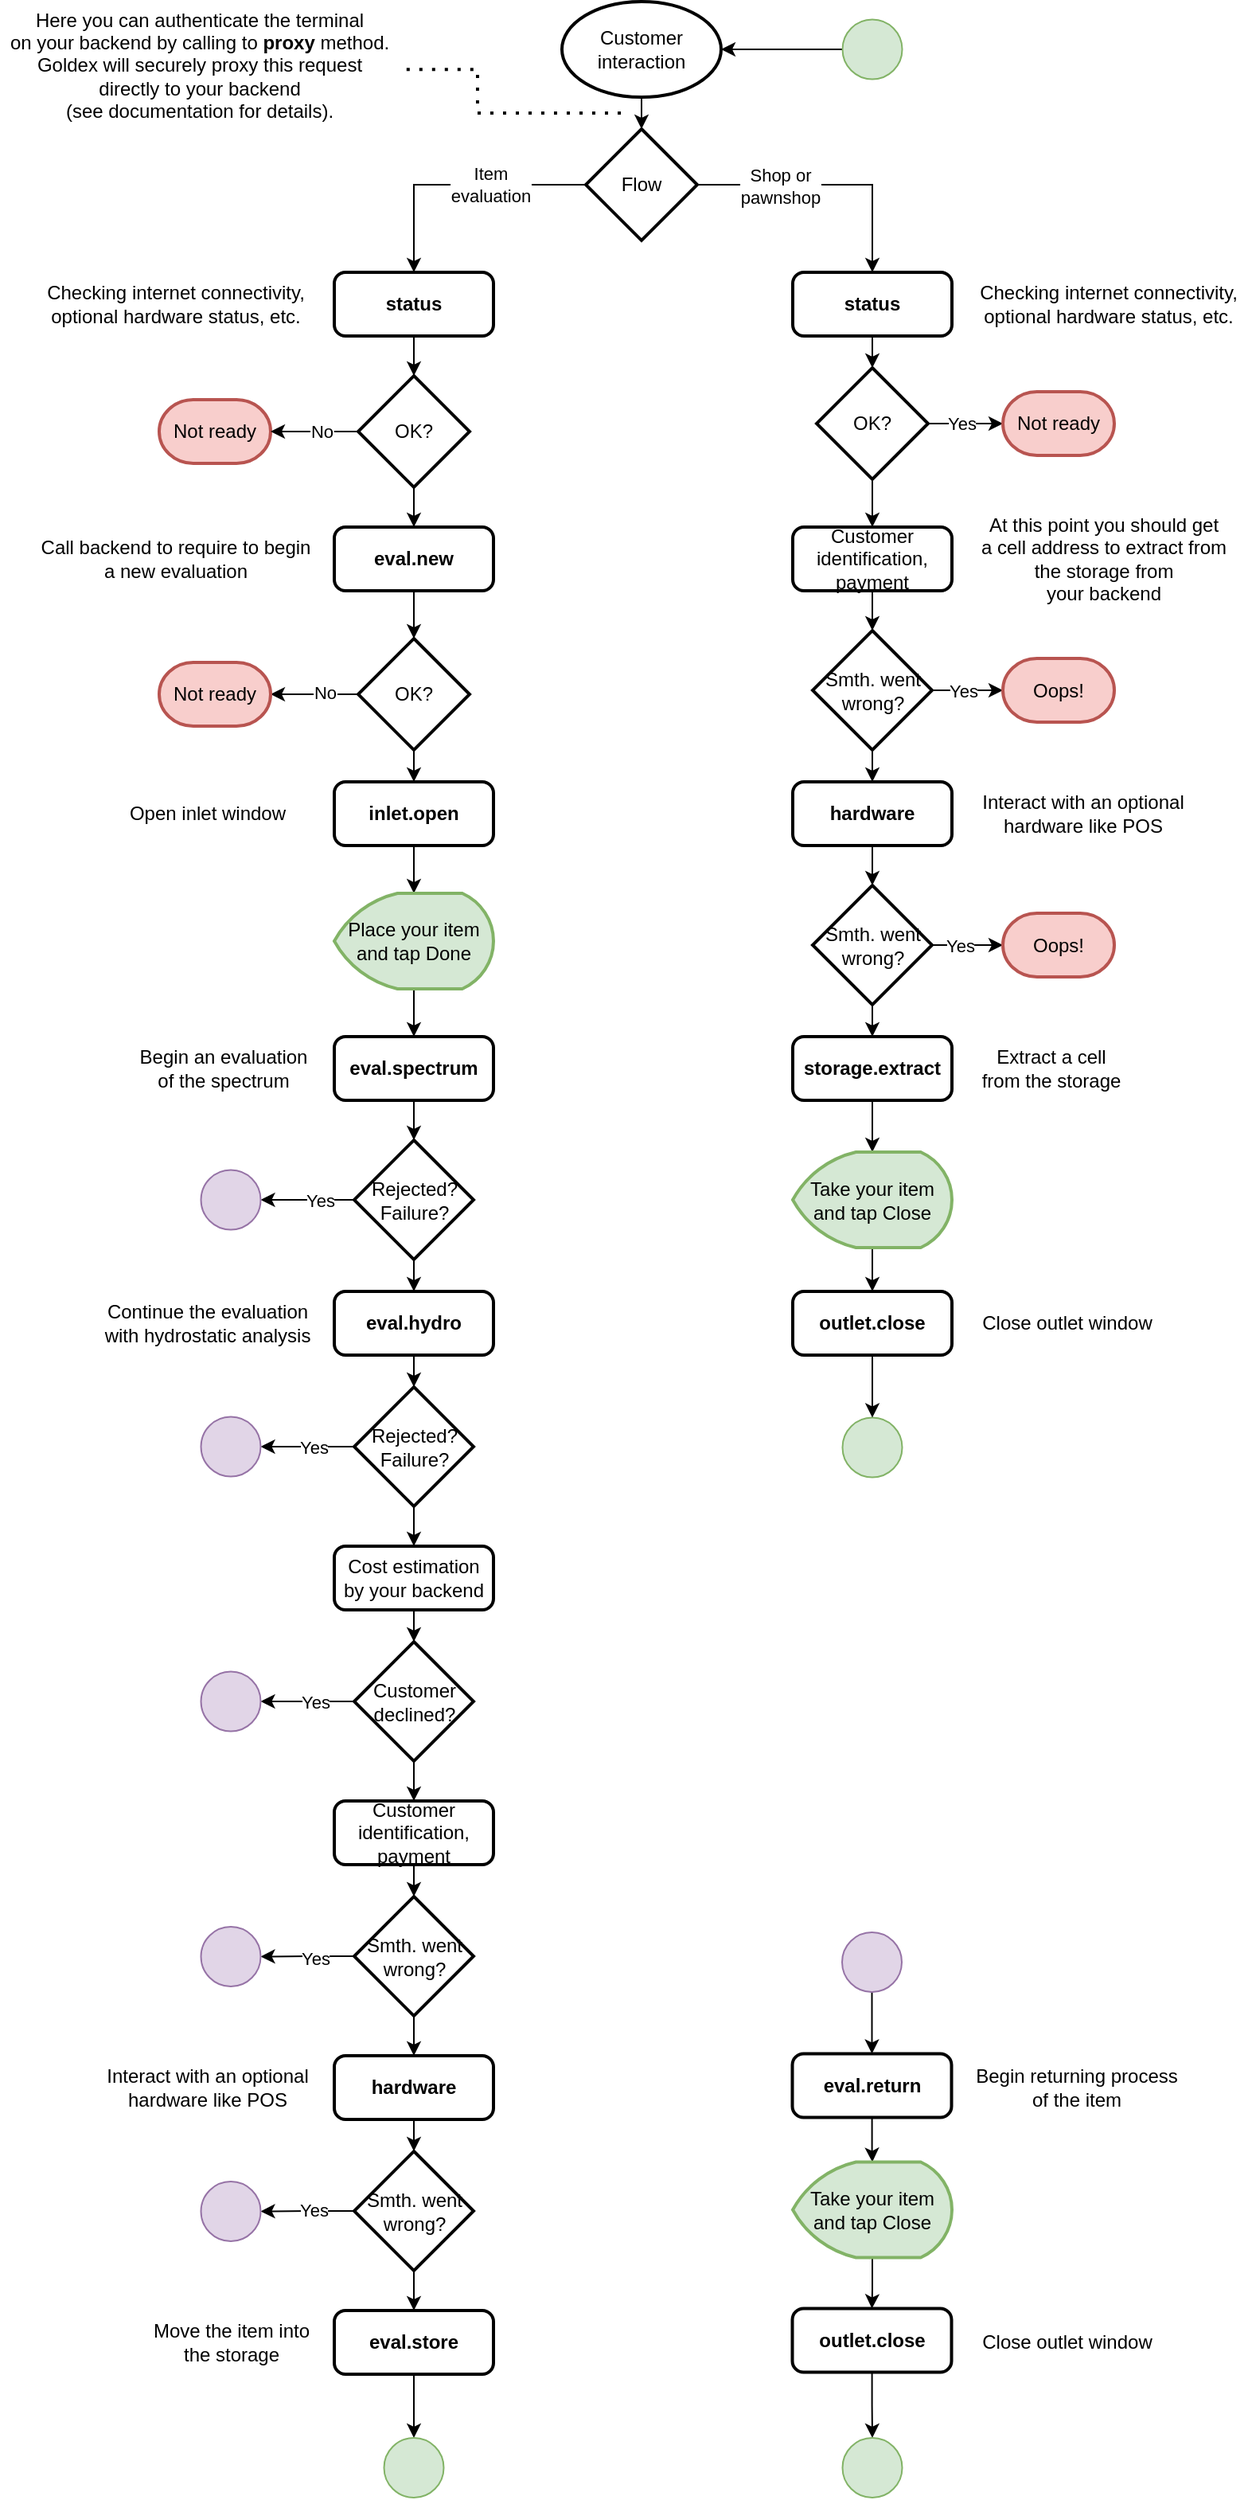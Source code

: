 <mxfile version="15.4.0" type="device"><diagram name="Page-1" id="c7558073-3199-34d8-9f00-42111426c3f3"><mxGraphModel dx="1086" dy="798" grid="1" gridSize="10" guides="1" tooltips="1" connect="1" arrows="1" fold="1" page="1" pageScale="1" pageWidth="826" pageHeight="1169" background="none" math="0" shadow="0"><root><mxCell id="0"/><mxCell id="1" parent="0"/><mxCell id="Kv47ocOxFA50pSJ0t36f-98" style="edgeStyle=orthogonalEdgeStyle;rounded=0;orthogonalLoop=1;jettySize=auto;html=1;exitX=0.5;exitY=1;exitDx=0;exitDy=0;exitPerimeter=0;entryX=0.5;entryY=0;entryDx=0;entryDy=0;entryPerimeter=0;" parent="1" source="Kv47ocOxFA50pSJ0t36f-96" target="Kv47ocOxFA50pSJ0t36f-97" edge="1"><mxGeometry relative="1" as="geometry"/></mxCell><mxCell id="Kv47ocOxFA50pSJ0t36f-96" value="Customer&lt;br&gt;interaction" style="strokeWidth=2;html=1;shape=mxgraph.flowchart.start_1;whiteSpace=wrap;" parent="1" vertex="1"><mxGeometry x="363" y="30" width="100" height="60" as="geometry"/></mxCell><mxCell id="Kv47ocOxFA50pSJ0t36f-103" style="edgeStyle=orthogonalEdgeStyle;rounded=0;orthogonalLoop=1;jettySize=auto;html=1;entryX=0.5;entryY=0;entryDx=0;entryDy=0;" parent="1" source="Kv47ocOxFA50pSJ0t36f-97" target="Kv47ocOxFA50pSJ0t36f-101" edge="1"><mxGeometry relative="1" as="geometry"/></mxCell><mxCell id="Kv47ocOxFA50pSJ0t36f-117" value="Item &lt;br&gt;evaluation" style="edgeLabel;html=1;align=center;verticalAlign=middle;resizable=0;points=[];" parent="Kv47ocOxFA50pSJ0t36f-103" vertex="1" connectable="0"><mxGeometry x="-0.26" relative="1" as="geometry"><mxPoint as="offset"/></mxGeometry></mxCell><mxCell id="Kv47ocOxFA50pSJ0t36f-213" style="edgeStyle=orthogonalEdgeStyle;rounded=0;orthogonalLoop=1;jettySize=auto;html=1;entryX=0.5;entryY=0;entryDx=0;entryDy=0;" parent="1" source="Kv47ocOxFA50pSJ0t36f-97" target="Kv47ocOxFA50pSJ0t36f-211" edge="1"><mxGeometry relative="1" as="geometry"/></mxCell><mxCell id="Kv47ocOxFA50pSJ0t36f-214" value="Shop or&lt;br&gt;pawnshop" style="edgeLabel;html=1;align=center;verticalAlign=middle;resizable=0;points=[];" parent="Kv47ocOxFA50pSJ0t36f-213" vertex="1" connectable="0"><mxGeometry x="-0.376" y="-1" relative="1" as="geometry"><mxPoint as="offset"/></mxGeometry></mxCell><mxCell id="Kv47ocOxFA50pSJ0t36f-97" value="Flow" style="strokeWidth=2;html=1;shape=mxgraph.flowchart.decision;whiteSpace=wrap;" parent="1" vertex="1"><mxGeometry x="378" y="110" width="70" height="70" as="geometry"/></mxCell><mxCell id="Kv47ocOxFA50pSJ0t36f-105" style="edgeStyle=orthogonalEdgeStyle;rounded=0;orthogonalLoop=1;jettySize=auto;html=1;entryX=0.5;entryY=0;entryDx=0;entryDy=0;entryPerimeter=0;" parent="1" source="Kv47ocOxFA50pSJ0t36f-101" target="Kv47ocOxFA50pSJ0t36f-104" edge="1"><mxGeometry relative="1" as="geometry"/></mxCell><mxCell id="Kv47ocOxFA50pSJ0t36f-101" value="&lt;b&gt;status&lt;/b&gt;" style="rounded=1;whiteSpace=wrap;html=1;absoluteArcSize=1;arcSize=14;strokeWidth=2;" parent="1" vertex="1"><mxGeometry x="220" y="200" width="100" height="40" as="geometry"/></mxCell><mxCell id="Kv47ocOxFA50pSJ0t36f-102" value="Not ready" style="strokeWidth=2;html=1;shape=mxgraph.flowchart.terminator;whiteSpace=wrap;fillColor=#f8cecc;strokeColor=#b85450;" parent="1" vertex="1"><mxGeometry x="110" y="280" width="70" height="40" as="geometry"/></mxCell><mxCell id="Kv47ocOxFA50pSJ0t36f-106" style="edgeStyle=orthogonalEdgeStyle;rounded=0;orthogonalLoop=1;jettySize=auto;html=1;exitX=0;exitY=0.5;exitDx=0;exitDy=0;exitPerimeter=0;entryX=1;entryY=0.5;entryDx=0;entryDy=0;entryPerimeter=0;" parent="1" source="Kv47ocOxFA50pSJ0t36f-104" target="Kv47ocOxFA50pSJ0t36f-102" edge="1"><mxGeometry relative="1" as="geometry"/></mxCell><mxCell id="Kv47ocOxFA50pSJ0t36f-107" value="No" style="edgeLabel;html=1;align=center;verticalAlign=middle;resizable=0;points=[];" parent="Kv47ocOxFA50pSJ0t36f-106" vertex="1" connectable="0"><mxGeometry x="-0.172" relative="1" as="geometry"><mxPoint as="offset"/></mxGeometry></mxCell><mxCell id="Kv47ocOxFA50pSJ0t36f-109" style="edgeStyle=orthogonalEdgeStyle;rounded=0;orthogonalLoop=1;jettySize=auto;html=1;entryX=0.5;entryY=0;entryDx=0;entryDy=0;" parent="1" source="Kv47ocOxFA50pSJ0t36f-104" target="Kv47ocOxFA50pSJ0t36f-108" edge="1"><mxGeometry relative="1" as="geometry"/></mxCell><mxCell id="Kv47ocOxFA50pSJ0t36f-104" value="OK?" style="strokeWidth=2;html=1;shape=mxgraph.flowchart.decision;whiteSpace=wrap;" parent="1" vertex="1"><mxGeometry x="235" y="265" width="70" height="70" as="geometry"/></mxCell><mxCell id="Kv47ocOxFA50pSJ0t36f-116" style="edgeStyle=orthogonalEdgeStyle;rounded=0;orthogonalLoop=1;jettySize=auto;html=1;entryX=0.5;entryY=0;entryDx=0;entryDy=0;entryPerimeter=0;" parent="1" source="Kv47ocOxFA50pSJ0t36f-108" target="Kv47ocOxFA50pSJ0t36f-112" edge="1"><mxGeometry relative="1" as="geometry"/></mxCell><mxCell id="Kv47ocOxFA50pSJ0t36f-108" value="&lt;b&gt;eval.new&lt;/b&gt;" style="rounded=1;whiteSpace=wrap;html=1;absoluteArcSize=1;arcSize=14;strokeWidth=2;" parent="1" vertex="1"><mxGeometry x="220" y="360" width="100" height="40" as="geometry"/></mxCell><mxCell id="Kv47ocOxFA50pSJ0t36f-111" value="Checking internet connectivity,&lt;br&gt;optional hardware status, etc." style="text;html=1;align=center;verticalAlign=middle;resizable=0;points=[];autosize=1;strokeColor=none;fillColor=none;" parent="1" vertex="1"><mxGeometry x="30" y="205" width="180" height="30" as="geometry"/></mxCell><mxCell id="Kv47ocOxFA50pSJ0t36f-114" style="edgeStyle=orthogonalEdgeStyle;rounded=0;orthogonalLoop=1;jettySize=auto;html=1;entryX=1;entryY=0.5;entryDx=0;entryDy=0;entryPerimeter=0;" parent="1" source="Kv47ocOxFA50pSJ0t36f-112" target="Kv47ocOxFA50pSJ0t36f-113" edge="1"><mxGeometry relative="1" as="geometry"/></mxCell><mxCell id="Kv47ocOxFA50pSJ0t36f-115" value="No" style="edgeLabel;html=1;align=center;verticalAlign=middle;resizable=0;points=[];" parent="Kv47ocOxFA50pSJ0t36f-114" vertex="1" connectable="0"><mxGeometry x="-0.231" y="-1" relative="1" as="geometry"><mxPoint as="offset"/></mxGeometry></mxCell><mxCell id="Kv47ocOxFA50pSJ0t36f-119" style="edgeStyle=orthogonalEdgeStyle;rounded=0;orthogonalLoop=1;jettySize=auto;html=1;entryX=0.5;entryY=0;entryDx=0;entryDy=0;" parent="1" source="Kv47ocOxFA50pSJ0t36f-112" target="Kv47ocOxFA50pSJ0t36f-118" edge="1"><mxGeometry relative="1" as="geometry"/></mxCell><mxCell id="Kv47ocOxFA50pSJ0t36f-112" value="OK?" style="strokeWidth=2;html=1;shape=mxgraph.flowchart.decision;whiteSpace=wrap;" parent="1" vertex="1"><mxGeometry x="235" y="430" width="70" height="70" as="geometry"/></mxCell><mxCell id="Kv47ocOxFA50pSJ0t36f-113" value="Not ready" style="strokeWidth=2;html=1;shape=mxgraph.flowchart.terminator;whiteSpace=wrap;fillColor=#f8cecc;strokeColor=#b85450;" parent="1" vertex="1"><mxGeometry x="110" y="445" width="70" height="40" as="geometry"/></mxCell><mxCell id="Kv47ocOxFA50pSJ0t36f-171" style="edgeStyle=orthogonalEdgeStyle;rounded=0;orthogonalLoop=1;jettySize=auto;html=1;entryX=0.5;entryY=0;entryDx=0;entryDy=0;entryPerimeter=0;" parent="1" source="Kv47ocOxFA50pSJ0t36f-118" target="Kv47ocOxFA50pSJ0t36f-170" edge="1"><mxGeometry relative="1" as="geometry"/></mxCell><mxCell id="Kv47ocOxFA50pSJ0t36f-118" value="&lt;b&gt;inlet.open&lt;/b&gt;" style="rounded=1;whiteSpace=wrap;html=1;absoluteArcSize=1;arcSize=14;strokeWidth=2;" parent="1" vertex="1"><mxGeometry x="220" y="520" width="100" height="40" as="geometry"/></mxCell><mxCell id="Kv47ocOxFA50pSJ0t36f-120" value="Call backend to require to begin&lt;br&gt;a new evaluation" style="text;html=1;align=center;verticalAlign=middle;resizable=0;points=[];autosize=1;strokeColor=none;fillColor=none;" parent="1" vertex="1"><mxGeometry x="30" y="365" width="180" height="30" as="geometry"/></mxCell><mxCell id="Kv47ocOxFA50pSJ0t36f-121" value="Open inlet window" style="text;html=1;align=center;verticalAlign=middle;resizable=0;points=[];autosize=1;strokeColor=none;fillColor=none;" parent="1" vertex="1"><mxGeometry x="85" y="530" width="110" height="20" as="geometry"/></mxCell><mxCell id="Kv47ocOxFA50pSJ0t36f-126" style="edgeStyle=orthogonalEdgeStyle;rounded=0;orthogonalLoop=1;jettySize=auto;html=1;entryX=0.5;entryY=0;entryDx=0;entryDy=0;entryPerimeter=0;" parent="1" source="Kv47ocOxFA50pSJ0t36f-122" target="Kv47ocOxFA50pSJ0t36f-125" edge="1"><mxGeometry relative="1" as="geometry"/></mxCell><mxCell id="Kv47ocOxFA50pSJ0t36f-122" value="&lt;b&gt;eval.spectrum&lt;/b&gt;" style="rounded=1;whiteSpace=wrap;html=1;absoluteArcSize=1;arcSize=14;strokeWidth=2;" parent="1" vertex="1"><mxGeometry x="220" y="680" width="100" height="40" as="geometry"/></mxCell><mxCell id="Kv47ocOxFA50pSJ0t36f-124" value="Begin an evaluation&lt;br&gt;of the spectrum" style="text;html=1;align=center;verticalAlign=middle;resizable=0;points=[];autosize=1;strokeColor=none;fillColor=none;" parent="1" vertex="1"><mxGeometry x="90" y="685" width="120" height="30" as="geometry"/></mxCell><mxCell id="Kv47ocOxFA50pSJ0t36f-130" style="edgeStyle=orthogonalEdgeStyle;rounded=0;orthogonalLoop=1;jettySize=auto;html=1;entryX=0.5;entryY=0;entryDx=0;entryDy=0;" parent="1" source="Kv47ocOxFA50pSJ0t36f-125" target="Kv47ocOxFA50pSJ0t36f-129" edge="1"><mxGeometry relative="1" as="geometry"/></mxCell><mxCell id="Kv47ocOxFA50pSJ0t36f-141" style="edgeStyle=orthogonalEdgeStyle;rounded=0;orthogonalLoop=1;jettySize=auto;html=1;exitX=0;exitY=0.5;exitDx=0;exitDy=0;exitPerimeter=0;entryX=1;entryY=0.5;entryDx=0;entryDy=0;entryPerimeter=0;" parent="1" source="Kv47ocOxFA50pSJ0t36f-125" target="Kv47ocOxFA50pSJ0t36f-151" edge="1"><mxGeometry relative="1" as="geometry"><mxPoint x="80" y="782.833" as="targetPoint"/></mxGeometry></mxCell><mxCell id="Kv47ocOxFA50pSJ0t36f-205" value="Yes" style="edgeLabel;html=1;align=center;verticalAlign=middle;resizable=0;points=[];" parent="Kv47ocOxFA50pSJ0t36f-141" vertex="1" connectable="0"><mxGeometry x="-0.247" relative="1" as="geometry"><mxPoint as="offset"/></mxGeometry></mxCell><mxCell id="Kv47ocOxFA50pSJ0t36f-125" value="Rejected?&lt;br&gt;Failure?" style="strokeWidth=2;html=1;shape=mxgraph.flowchart.decision;whiteSpace=wrap;" parent="1" vertex="1"><mxGeometry x="232.5" y="745" width="75" height="75" as="geometry"/></mxCell><mxCell id="Kv47ocOxFA50pSJ0t36f-132" style="edgeStyle=orthogonalEdgeStyle;rounded=0;orthogonalLoop=1;jettySize=auto;html=1;entryX=0.5;entryY=0;entryDx=0;entryDy=0;entryPerimeter=0;" parent="1" source="Kv47ocOxFA50pSJ0t36f-129" target="Kv47ocOxFA50pSJ0t36f-131" edge="1"><mxGeometry relative="1" as="geometry"/></mxCell><mxCell id="Kv47ocOxFA50pSJ0t36f-129" value="&lt;b&gt;eval.hydro&lt;/b&gt;" style="rounded=1;whiteSpace=wrap;html=1;absoluteArcSize=1;arcSize=14;strokeWidth=2;" parent="1" vertex="1"><mxGeometry x="220" y="840" width="100" height="40" as="geometry"/></mxCell><mxCell id="Kv47ocOxFA50pSJ0t36f-136" style="edgeStyle=orthogonalEdgeStyle;rounded=0;orthogonalLoop=1;jettySize=auto;html=1;entryX=0.5;entryY=0;entryDx=0;entryDy=0;" parent="1" source="Kv47ocOxFA50pSJ0t36f-131" target="Kv47ocOxFA50pSJ0t36f-134" edge="1"><mxGeometry relative="1" as="geometry"/></mxCell><mxCell id="Kv47ocOxFA50pSJ0t36f-140" style="edgeStyle=orthogonalEdgeStyle;rounded=0;orthogonalLoop=1;jettySize=auto;html=1;exitX=0;exitY=0.5;exitDx=0;exitDy=0;exitPerimeter=0;entryX=1;entryY=0.5;entryDx=0;entryDy=0;entryPerimeter=0;" parent="1" source="Kv47ocOxFA50pSJ0t36f-131" target="Kv47ocOxFA50pSJ0t36f-152" edge="1"><mxGeometry relative="1" as="geometry"><mxPoint x="80" y="937.833" as="targetPoint"/></mxGeometry></mxCell><mxCell id="Kv47ocOxFA50pSJ0t36f-206" value="Yes" style="edgeLabel;html=1;align=center;verticalAlign=middle;resizable=0;points=[];" parent="Kv47ocOxFA50pSJ0t36f-140" vertex="1" connectable="0"><mxGeometry x="-0.134" relative="1" as="geometry"><mxPoint as="offset"/></mxGeometry></mxCell><mxCell id="Kv47ocOxFA50pSJ0t36f-131" value="Rejected?&lt;br&gt;Failure?" style="strokeWidth=2;html=1;shape=mxgraph.flowchart.decision;whiteSpace=wrap;" parent="1" vertex="1"><mxGeometry x="232.5" y="900" width="75" height="75" as="geometry"/></mxCell><mxCell id="Kv47ocOxFA50pSJ0t36f-138" style="edgeStyle=orthogonalEdgeStyle;rounded=0;orthogonalLoop=1;jettySize=auto;html=1;entryX=0.5;entryY=0;entryDx=0;entryDy=0;entryPerimeter=0;" parent="1" source="Kv47ocOxFA50pSJ0t36f-134" target="Kv47ocOxFA50pSJ0t36f-137" edge="1"><mxGeometry relative="1" as="geometry"/></mxCell><mxCell id="Kv47ocOxFA50pSJ0t36f-134" value="Cost estimation by your backend" style="rounded=1;whiteSpace=wrap;html=1;absoluteArcSize=1;arcSize=14;strokeWidth=2;" parent="1" vertex="1"><mxGeometry x="220" y="1000" width="100" height="40" as="geometry"/></mxCell><mxCell id="Kv47ocOxFA50pSJ0t36f-135" value="Continue the evaluation&lt;br&gt;with hydrostatic analysis" style="text;html=1;align=center;verticalAlign=middle;resizable=0;points=[];autosize=1;strokeColor=none;fillColor=none;" parent="1" vertex="1"><mxGeometry x="70" y="845" width="140" height="30" as="geometry"/></mxCell><mxCell id="Kv47ocOxFA50pSJ0t36f-139" style="edgeStyle=orthogonalEdgeStyle;rounded=0;orthogonalLoop=1;jettySize=auto;html=1;exitX=0;exitY=0.5;exitDx=0;exitDy=0;exitPerimeter=0;startArrow=none;entryX=1;entryY=0.5;entryDx=0;entryDy=0;entryPerimeter=0;" parent="1" source="Kv47ocOxFA50pSJ0t36f-153" target="Kv47ocOxFA50pSJ0t36f-153" edge="1"><mxGeometry relative="1" as="geometry"><mxPoint x="60" y="1097.4" as="targetPoint"/></mxGeometry></mxCell><mxCell id="Kv47ocOxFA50pSJ0t36f-143" style="edgeStyle=orthogonalEdgeStyle;rounded=0;orthogonalLoop=1;jettySize=auto;html=1;entryX=0.5;entryY=0;entryDx=0;entryDy=0;" parent="1" source="Kv47ocOxFA50pSJ0t36f-137" target="Kv47ocOxFA50pSJ0t36f-142" edge="1"><mxGeometry relative="1" as="geometry"/></mxCell><mxCell id="Kv47ocOxFA50pSJ0t36f-156" style="edgeStyle=orthogonalEdgeStyle;rounded=0;orthogonalLoop=1;jettySize=auto;html=1;exitX=0;exitY=0.5;exitDx=0;exitDy=0;exitPerimeter=0;entryX=1;entryY=0.5;entryDx=0;entryDy=0;entryPerimeter=0;" parent="1" source="Kv47ocOxFA50pSJ0t36f-137" target="Kv47ocOxFA50pSJ0t36f-153" edge="1"><mxGeometry relative="1" as="geometry"/></mxCell><mxCell id="Kv47ocOxFA50pSJ0t36f-207" value="Yes" style="edgeLabel;html=1;align=center;verticalAlign=middle;resizable=0;points=[];" parent="Kv47ocOxFA50pSJ0t36f-156" vertex="1" connectable="0"><mxGeometry x="-0.153" relative="1" as="geometry"><mxPoint as="offset"/></mxGeometry></mxCell><mxCell id="Kv47ocOxFA50pSJ0t36f-137" value="Customer&lt;br&gt;declined?" style="strokeWidth=2;html=1;shape=mxgraph.flowchart.decision;whiteSpace=wrap;" parent="1" vertex="1"><mxGeometry x="232.5" y="1060" width="75" height="75" as="geometry"/></mxCell><mxCell id="Kv47ocOxFA50pSJ0t36f-145" style="edgeStyle=orthogonalEdgeStyle;rounded=0;orthogonalLoop=1;jettySize=auto;html=1;exitX=0.5;exitY=1;exitDx=0;exitDy=0;entryX=0.5;entryY=0;entryDx=0;entryDy=0;entryPerimeter=0;" parent="1" source="Kv47ocOxFA50pSJ0t36f-142" target="Kv47ocOxFA50pSJ0t36f-144" edge="1"><mxGeometry relative="1" as="geometry"/></mxCell><mxCell id="Kv47ocOxFA50pSJ0t36f-142" value="Customer identification, payment" style="rounded=1;whiteSpace=wrap;html=1;absoluteArcSize=1;arcSize=14;strokeWidth=2;" parent="1" vertex="1"><mxGeometry x="220" y="1160" width="100" height="40" as="geometry"/></mxCell><mxCell id="Kv47ocOxFA50pSJ0t36f-146" style="edgeStyle=orthogonalEdgeStyle;rounded=0;orthogonalLoop=1;jettySize=auto;html=1;exitX=0;exitY=0.5;exitDx=0;exitDy=0;exitPerimeter=0;entryX=1;entryY=0.5;entryDx=0;entryDy=0;entryPerimeter=0;" parent="1" source="Kv47ocOxFA50pSJ0t36f-144" target="Kv47ocOxFA50pSJ0t36f-155" edge="1"><mxGeometry relative="1" as="geometry"><mxPoint x="-20" y="1257.286" as="targetPoint"/></mxGeometry></mxCell><mxCell id="Kv47ocOxFA50pSJ0t36f-208" value="Yes" style="edgeLabel;html=1;align=center;verticalAlign=middle;resizable=0;points=[];" parent="Kv47ocOxFA50pSJ0t36f-146" vertex="1" connectable="0"><mxGeometry x="-0.167" y="1" relative="1" as="geometry"><mxPoint as="offset"/></mxGeometry></mxCell><mxCell id="Kv47ocOxFA50pSJ0t36f-178" style="edgeStyle=orthogonalEdgeStyle;rounded=0;orthogonalLoop=1;jettySize=auto;html=1;entryX=0.5;entryY=0;entryDx=0;entryDy=0;" parent="1" source="Kv47ocOxFA50pSJ0t36f-144" target="Kv47ocOxFA50pSJ0t36f-176" edge="1"><mxGeometry relative="1" as="geometry"/></mxCell><mxCell id="Kv47ocOxFA50pSJ0t36f-144" value="Smth. went wrong?" style="strokeWidth=2;html=1;shape=mxgraph.flowchart.decision;whiteSpace=wrap;" parent="1" vertex="1"><mxGeometry x="232.5" y="1220" width="75" height="75" as="geometry"/></mxCell><mxCell id="Kv47ocOxFA50pSJ0t36f-164" style="edgeStyle=orthogonalEdgeStyle;rounded=0;orthogonalLoop=1;jettySize=auto;html=1;entryX=0.5;entryY=0;entryDx=0;entryDy=0;entryPerimeter=0;" parent="1" source="Kv47ocOxFA50pSJ0t36f-147" target="Kv47ocOxFA50pSJ0t36f-163" edge="1"><mxGeometry relative="1" as="geometry"/></mxCell><mxCell id="Kv47ocOxFA50pSJ0t36f-147" value="&lt;b&gt;eval.store&lt;/b&gt;" style="rounded=1;whiteSpace=wrap;html=1;absoluteArcSize=1;arcSize=14;strokeWidth=2;" parent="1" vertex="1"><mxGeometry x="220" y="1480" width="100" height="40" as="geometry"/></mxCell><mxCell id="Kv47ocOxFA50pSJ0t36f-149" value="Move the item into&lt;br&gt;the storage" style="text;html=1;align=center;verticalAlign=middle;resizable=0;points=[];autosize=1;strokeColor=none;fillColor=none;" parent="1" vertex="1"><mxGeometry x="100" y="1485" width="110" height="30" as="geometry"/></mxCell><mxCell id="Kv47ocOxFA50pSJ0t36f-168" style="edgeStyle=orthogonalEdgeStyle;rounded=0;orthogonalLoop=1;jettySize=auto;html=1;entryX=0.5;entryY=0;entryDx=0;entryDy=0;entryPerimeter=0;" parent="1" source="Kv47ocOxFA50pSJ0t36f-150" target="Kv47ocOxFA50pSJ0t36f-167" edge="1"><mxGeometry relative="1" as="geometry"/></mxCell><mxCell id="Kv47ocOxFA50pSJ0t36f-150" value="&lt;b&gt;eval.return&lt;/b&gt;" style="rounded=1;whiteSpace=wrap;html=1;absoluteArcSize=1;arcSize=14;strokeWidth=2;" parent="1" vertex="1"><mxGeometry x="507.75" y="1318.75" width="100" height="40" as="geometry"/></mxCell><mxCell id="Kv47ocOxFA50pSJ0t36f-151" value="" style="verticalLabelPosition=bottom;verticalAlign=top;html=1;shape=mxgraph.flowchart.on-page_reference;fillColor=#e1d5e7;strokeColor=#9673a6;" parent="1" vertex="1"><mxGeometry x="136.25" y="763.75" width="37.5" height="37.5" as="geometry"/></mxCell><mxCell id="Kv47ocOxFA50pSJ0t36f-152" value="" style="verticalLabelPosition=bottom;verticalAlign=top;html=1;shape=mxgraph.flowchart.on-page_reference;fillColor=#e1d5e7;strokeColor=#9673a6;" parent="1" vertex="1"><mxGeometry x="136.25" y="918.75" width="37.5" height="37.5" as="geometry"/></mxCell><mxCell id="Kv47ocOxFA50pSJ0t36f-153" value="" style="verticalLabelPosition=bottom;verticalAlign=top;html=1;shape=mxgraph.flowchart.on-page_reference;fillColor=#e1d5e7;strokeColor=#9673a6;" parent="1" vertex="1"><mxGeometry x="136.25" y="1078.75" width="37.5" height="37.5" as="geometry"/></mxCell><mxCell id="Kv47ocOxFA50pSJ0t36f-155" value="" style="verticalLabelPosition=bottom;verticalAlign=top;html=1;shape=mxgraph.flowchart.on-page_reference;fillColor=#e1d5e7;strokeColor=#9673a6;" parent="1" vertex="1"><mxGeometry x="136.25" y="1239" width="37.5" height="37.5" as="geometry"/></mxCell><mxCell id="Kv47ocOxFA50pSJ0t36f-158" style="edgeStyle=orthogonalEdgeStyle;rounded=0;orthogonalLoop=1;jettySize=auto;html=1;entryX=0.5;entryY=0;entryDx=0;entryDy=0;" parent="1" source="Kv47ocOxFA50pSJ0t36f-157" target="Kv47ocOxFA50pSJ0t36f-150" edge="1"><mxGeometry relative="1" as="geometry"/></mxCell><mxCell id="Kv47ocOxFA50pSJ0t36f-157" value="" style="verticalLabelPosition=bottom;verticalAlign=top;html=1;shape=mxgraph.flowchart.on-page_reference;fillColor=#e1d5e7;strokeColor=#9673a6;" parent="1" vertex="1"><mxGeometry x="539" y="1242.5" width="37.5" height="37.5" as="geometry"/></mxCell><mxCell id="Kv47ocOxFA50pSJ0t36f-159" value="Begin returning process&lt;br&gt;of the item" style="text;html=1;align=center;verticalAlign=middle;resizable=0;points=[];autosize=1;strokeColor=none;fillColor=none;" parent="1" vertex="1"><mxGeometry x="615.5" y="1325" width="140" height="30" as="geometry"/></mxCell><mxCell id="Kv47ocOxFA50pSJ0t36f-215" style="edgeStyle=orthogonalEdgeStyle;rounded=0;orthogonalLoop=1;jettySize=auto;html=1;entryX=1;entryY=0.5;entryDx=0;entryDy=0;entryPerimeter=0;" parent="1" source="Kv47ocOxFA50pSJ0t36f-161" target="Kv47ocOxFA50pSJ0t36f-96" edge="1"><mxGeometry relative="1" as="geometry"/></mxCell><mxCell id="Kv47ocOxFA50pSJ0t36f-161" value="" style="verticalLabelPosition=bottom;verticalAlign=top;html=1;shape=mxgraph.flowchart.on-page_reference;fillColor=#d5e8d4;strokeColor=#82b366;fontStyle=0" parent="1" vertex="1"><mxGeometry x="539.25" y="41.25" width="37.5" height="37.5" as="geometry"/></mxCell><mxCell id="Kv47ocOxFA50pSJ0t36f-163" value="" style="verticalLabelPosition=bottom;verticalAlign=top;html=1;shape=mxgraph.flowchart.on-page_reference;fillColor=#d5e8d4;strokeColor=#82b366;" parent="1" vertex="1"><mxGeometry x="251.25" y="1560" width="37.5" height="37.5" as="geometry"/></mxCell><mxCell id="Kv47ocOxFA50pSJ0t36f-174" style="edgeStyle=orthogonalEdgeStyle;rounded=0;orthogonalLoop=1;jettySize=auto;html=1;entryX=0.5;entryY=0;entryDx=0;entryDy=0;entryPerimeter=0;" parent="1" source="Kv47ocOxFA50pSJ0t36f-165" target="Kv47ocOxFA50pSJ0t36f-173" edge="1"><mxGeometry relative="1" as="geometry"/></mxCell><mxCell id="Kv47ocOxFA50pSJ0t36f-165" value="&lt;b&gt;outlet.close&lt;/b&gt;" style="rounded=1;whiteSpace=wrap;html=1;absoluteArcSize=1;arcSize=14;strokeWidth=2;" parent="1" vertex="1"><mxGeometry x="507.75" y="1478.75" width="100" height="40" as="geometry"/></mxCell><mxCell id="Kv47ocOxFA50pSJ0t36f-169" style="edgeStyle=orthogonalEdgeStyle;rounded=0;orthogonalLoop=1;jettySize=auto;html=1;entryX=0.5;entryY=0;entryDx=0;entryDy=0;" parent="1" source="Kv47ocOxFA50pSJ0t36f-167" target="Kv47ocOxFA50pSJ0t36f-165" edge="1"><mxGeometry relative="1" as="geometry"/></mxCell><mxCell id="Kv47ocOxFA50pSJ0t36f-167" value="Take your item&lt;br&gt;and tap Close" style="strokeWidth=2;html=1;shape=mxgraph.flowchart.display;whiteSpace=wrap;fillColor=#d5e8d4;strokeColor=#82b366;" parent="1" vertex="1"><mxGeometry x="508" y="1386.75" width="100" height="60" as="geometry"/></mxCell><mxCell id="Kv47ocOxFA50pSJ0t36f-172" style="edgeStyle=orthogonalEdgeStyle;rounded=0;orthogonalLoop=1;jettySize=auto;html=1;entryX=0.5;entryY=0;entryDx=0;entryDy=0;" parent="1" source="Kv47ocOxFA50pSJ0t36f-170" target="Kv47ocOxFA50pSJ0t36f-122" edge="1"><mxGeometry relative="1" as="geometry"/></mxCell><mxCell id="Kv47ocOxFA50pSJ0t36f-170" value="Place your item&lt;br&gt;and tap Done" style="strokeWidth=2;html=1;shape=mxgraph.flowchart.display;whiteSpace=wrap;fillColor=#d5e8d4;strokeColor=#82b366;" parent="1" vertex="1"><mxGeometry x="220" y="590" width="100" height="60" as="geometry"/></mxCell><mxCell id="Kv47ocOxFA50pSJ0t36f-173" value="" style="verticalLabelPosition=bottom;verticalAlign=top;html=1;shape=mxgraph.flowchart.on-page_reference;fillColor=#d5e8d4;strokeColor=#82b366;" parent="1" vertex="1"><mxGeometry x="539.25" y="1560" width="37.5" height="37.5" as="geometry"/></mxCell><mxCell id="Kv47ocOxFA50pSJ0t36f-175" value="Close outlet window" style="text;html=1;align=center;verticalAlign=middle;resizable=0;points=[];autosize=1;strokeColor=none;fillColor=none;" parent="1" vertex="1"><mxGeometry x="620" y="1490" width="120" height="20" as="geometry"/></mxCell><mxCell id="Kv47ocOxFA50pSJ0t36f-185" style="edgeStyle=orthogonalEdgeStyle;rounded=0;orthogonalLoop=1;jettySize=auto;html=1;entryX=0.5;entryY=0;entryDx=0;entryDy=0;entryPerimeter=0;" parent="1" source="Kv47ocOxFA50pSJ0t36f-176" target="Kv47ocOxFA50pSJ0t36f-183" edge="1"><mxGeometry relative="1" as="geometry"/></mxCell><mxCell id="Kv47ocOxFA50pSJ0t36f-176" value="&lt;b&gt;hardware&lt;/b&gt;" style="rounded=1;whiteSpace=wrap;html=1;absoluteArcSize=1;arcSize=14;strokeWidth=2;" parent="1" vertex="1"><mxGeometry x="220" y="1320" width="100" height="40" as="geometry"/></mxCell><mxCell id="Kv47ocOxFA50pSJ0t36f-177" value="Interact with an optional&lt;br&gt;hardware like POS" style="text;html=1;align=center;verticalAlign=middle;resizable=0;points=[];autosize=1;strokeColor=none;fillColor=none;" parent="1" vertex="1"><mxGeometry x="70" y="1325" width="140" height="30" as="geometry"/></mxCell><mxCell id="Kv47ocOxFA50pSJ0t36f-180" value="Here you can authenticate the terminal &lt;br&gt;on your backend by calling to &lt;b&gt;proxy&amp;nbsp;&lt;/b&gt;method.&lt;br&gt;Goldex will securely proxy this request &lt;br&gt;directly to your backend &lt;br&gt;(see documentation for details)." style="text;html=1;align=center;verticalAlign=middle;resizable=0;points=[];autosize=1;strokeColor=none;fillColor=none;" parent="1" vertex="1"><mxGeometry x="10" y="30" width="250" height="80" as="geometry"/></mxCell><mxCell id="Kv47ocOxFA50pSJ0t36f-181" value="" style="endArrow=none;dashed=1;html=1;dashPattern=1 3;strokeWidth=2;rounded=0;edgeStyle=orthogonalEdgeStyle;entryX=1.012;entryY=0.533;entryDx=0;entryDy=0;entryPerimeter=0;" parent="1" target="Kv47ocOxFA50pSJ0t36f-180" edge="1"><mxGeometry width="50" height="50" relative="1" as="geometry"><mxPoint x="400" y="100" as="sourcePoint"/><mxPoint x="230" y="100" as="targetPoint"/><Array as="points"><mxPoint x="310" y="100"/><mxPoint x="310" y="73"/></Array></mxGeometry></mxCell><mxCell id="Kv47ocOxFA50pSJ0t36f-182" style="edgeStyle=orthogonalEdgeStyle;rounded=0;orthogonalLoop=1;jettySize=auto;html=1;exitX=0;exitY=0.5;exitDx=0;exitDy=0;exitPerimeter=0;entryX=1;entryY=0.5;entryDx=0;entryDy=0;entryPerimeter=0;" parent="1" source="Kv47ocOxFA50pSJ0t36f-183" target="Kv47ocOxFA50pSJ0t36f-184" edge="1"><mxGeometry relative="1" as="geometry"><mxPoint x="-20" y="1417.286" as="targetPoint"/></mxGeometry></mxCell><mxCell id="Kv47ocOxFA50pSJ0t36f-209" value="Yes" style="edgeLabel;html=1;align=center;verticalAlign=middle;resizable=0;points=[];" parent="Kv47ocOxFA50pSJ0t36f-182" vertex="1" connectable="0"><mxGeometry x="-0.129" y="-1" relative="1" as="geometry"><mxPoint as="offset"/></mxGeometry></mxCell><mxCell id="Kv47ocOxFA50pSJ0t36f-186" style="edgeStyle=orthogonalEdgeStyle;rounded=0;orthogonalLoop=1;jettySize=auto;html=1;entryX=0.5;entryY=0;entryDx=0;entryDy=0;" parent="1" source="Kv47ocOxFA50pSJ0t36f-183" target="Kv47ocOxFA50pSJ0t36f-147" edge="1"><mxGeometry relative="1" as="geometry"/></mxCell><mxCell id="Kv47ocOxFA50pSJ0t36f-183" value="Smth. went wrong?" style="strokeWidth=2;html=1;shape=mxgraph.flowchart.decision;whiteSpace=wrap;" parent="1" vertex="1"><mxGeometry x="232.5" y="1380" width="75" height="75" as="geometry"/></mxCell><mxCell id="Kv47ocOxFA50pSJ0t36f-184" value="" style="verticalLabelPosition=bottom;verticalAlign=top;html=1;shape=mxgraph.flowchart.on-page_reference;fillColor=#e1d5e7;strokeColor=#9673a6;" parent="1" vertex="1"><mxGeometry x="136.25" y="1399" width="37.5" height="37.5" as="geometry"/></mxCell><mxCell id="Kv47ocOxFA50pSJ0t36f-188" style="edgeStyle=orthogonalEdgeStyle;rounded=0;orthogonalLoop=1;jettySize=auto;html=1;exitX=0.5;exitY=1;exitDx=0;exitDy=0;entryX=0.5;entryY=0;entryDx=0;entryDy=0;entryPerimeter=0;" parent="1" source="Kv47ocOxFA50pSJ0t36f-189" target="Kv47ocOxFA50pSJ0t36f-192" edge="1"><mxGeometry relative="1" as="geometry"/></mxCell><mxCell id="Kv47ocOxFA50pSJ0t36f-189" value="Customer identification, payment" style="rounded=1;whiteSpace=wrap;html=1;absoluteArcSize=1;arcSize=14;strokeWidth=2;" parent="1" vertex="1"><mxGeometry x="508" y="360" width="100" height="40" as="geometry"/></mxCell><mxCell id="Kv47ocOxFA50pSJ0t36f-191" style="edgeStyle=orthogonalEdgeStyle;rounded=0;orthogonalLoop=1;jettySize=auto;html=1;entryX=0.5;entryY=0;entryDx=0;entryDy=0;" parent="1" source="Kv47ocOxFA50pSJ0t36f-192" target="Kv47ocOxFA50pSJ0t36f-199" edge="1"><mxGeometry relative="1" as="geometry"/></mxCell><mxCell id="Kv47ocOxFA50pSJ0t36f-219" style="edgeStyle=orthogonalEdgeStyle;rounded=0;orthogonalLoop=1;jettySize=auto;html=1;entryX=0;entryY=0.5;entryDx=0;entryDy=0;entryPerimeter=0;" parent="1" source="Kv47ocOxFA50pSJ0t36f-192" target="Kv47ocOxFA50pSJ0t36f-210" edge="1"><mxGeometry relative="1" as="geometry"/></mxCell><mxCell id="Kv47ocOxFA50pSJ0t36f-220" value="Yes" style="edgeLabel;html=1;align=center;verticalAlign=middle;resizable=0;points=[];" parent="Kv47ocOxFA50pSJ0t36f-219" vertex="1" connectable="0"><mxGeometry x="-0.145" relative="1" as="geometry"><mxPoint as="offset"/></mxGeometry></mxCell><mxCell id="Kv47ocOxFA50pSJ0t36f-192" value="Smth. went wrong?" style="strokeWidth=2;html=1;shape=mxgraph.flowchart.decision;whiteSpace=wrap;" parent="1" vertex="1"><mxGeometry x="520.5" y="425" width="75" height="75" as="geometry"/></mxCell><mxCell id="Kv47ocOxFA50pSJ0t36f-233" style="edgeStyle=orthogonalEdgeStyle;rounded=0;orthogonalLoop=1;jettySize=auto;html=1;entryX=0.5;entryY=0;entryDx=0;entryDy=0;entryPerimeter=0;" parent="1" source="Kv47ocOxFA50pSJ0t36f-194" target="Kv47ocOxFA50pSJ0t36f-231" edge="1"><mxGeometry relative="1" as="geometry"/></mxCell><mxCell id="Kv47ocOxFA50pSJ0t36f-194" value="&lt;b&gt;storage.extract&lt;/b&gt;" style="rounded=1;whiteSpace=wrap;html=1;absoluteArcSize=1;arcSize=14;strokeWidth=2;" parent="1" vertex="1"><mxGeometry x="508" y="680" width="100" height="40" as="geometry"/></mxCell><mxCell id="Kv47ocOxFA50pSJ0t36f-195" value="Extract a cell &lt;br&gt;from the&amp;nbsp;storage" style="text;html=1;align=center;verticalAlign=middle;resizable=0;points=[];autosize=1;strokeColor=none;fillColor=none;" parent="1" vertex="1"><mxGeometry x="620" y="685" width="100" height="30" as="geometry"/></mxCell><mxCell id="Kv47ocOxFA50pSJ0t36f-197" value="" style="verticalLabelPosition=bottom;verticalAlign=top;html=1;shape=mxgraph.flowchart.on-page_reference;fillColor=#d5e8d4;strokeColor=#82b366;" parent="1" vertex="1"><mxGeometry x="539.25" y="919.25" width="37.5" height="37.5" as="geometry"/></mxCell><mxCell id="Kv47ocOxFA50pSJ0t36f-198" style="edgeStyle=orthogonalEdgeStyle;rounded=0;orthogonalLoop=1;jettySize=auto;html=1;entryX=0.5;entryY=0;entryDx=0;entryDy=0;entryPerimeter=0;" parent="1" source="Kv47ocOxFA50pSJ0t36f-199" target="Kv47ocOxFA50pSJ0t36f-203" edge="1"><mxGeometry relative="1" as="geometry"/></mxCell><mxCell id="Kv47ocOxFA50pSJ0t36f-199" value="&lt;b&gt;hardware&lt;/b&gt;" style="rounded=1;whiteSpace=wrap;html=1;absoluteArcSize=1;arcSize=14;strokeWidth=2;" parent="1" vertex="1"><mxGeometry x="508" y="520" width="100" height="40" as="geometry"/></mxCell><mxCell id="Kv47ocOxFA50pSJ0t36f-200" value="Interact with an optional&lt;br&gt;hardware like POS" style="text;html=1;align=center;verticalAlign=middle;resizable=0;points=[];autosize=1;strokeColor=none;fillColor=none;" parent="1" vertex="1"><mxGeometry x="620" y="525" width="140" height="30" as="geometry"/></mxCell><mxCell id="Kv47ocOxFA50pSJ0t36f-202" style="edgeStyle=orthogonalEdgeStyle;rounded=0;orthogonalLoop=1;jettySize=auto;html=1;entryX=0.5;entryY=0;entryDx=0;entryDy=0;" parent="1" source="Kv47ocOxFA50pSJ0t36f-203" target="Kv47ocOxFA50pSJ0t36f-194" edge="1"><mxGeometry relative="1" as="geometry"/></mxCell><mxCell id="Kv47ocOxFA50pSJ0t36f-226" style="edgeStyle=orthogonalEdgeStyle;rounded=0;orthogonalLoop=1;jettySize=auto;html=1;exitX=1;exitY=0.5;exitDx=0;exitDy=0;exitPerimeter=0;entryX=0;entryY=0.5;entryDx=0;entryDy=0;entryPerimeter=0;" parent="1" source="Kv47ocOxFA50pSJ0t36f-203" target="Kv47ocOxFA50pSJ0t36f-218" edge="1"><mxGeometry relative="1" as="geometry"/></mxCell><mxCell id="Kv47ocOxFA50pSJ0t36f-227" value="Yes" style="edgeLabel;html=1;align=center;verticalAlign=middle;resizable=0;points=[];" parent="Kv47ocOxFA50pSJ0t36f-226" vertex="1" connectable="0"><mxGeometry x="-0.213" y="1" relative="1" as="geometry"><mxPoint y="1" as="offset"/></mxGeometry></mxCell><mxCell id="Kv47ocOxFA50pSJ0t36f-203" value="Smth. went wrong?" style="strokeWidth=2;html=1;shape=mxgraph.flowchart.decision;whiteSpace=wrap;" parent="1" vertex="1"><mxGeometry x="520.5" y="585" width="75" height="75" as="geometry"/></mxCell><mxCell id="Kv47ocOxFA50pSJ0t36f-210" value="Oops!" style="strokeWidth=2;html=1;shape=mxgraph.flowchart.terminator;whiteSpace=wrap;fillColor=#f8cecc;strokeColor=#b85450;" parent="1" vertex="1"><mxGeometry x="640" y="442.5" width="70" height="40" as="geometry"/></mxCell><mxCell id="Kv47ocOxFA50pSJ0t36f-224" style="edgeStyle=orthogonalEdgeStyle;rounded=0;orthogonalLoop=1;jettySize=auto;html=1;exitX=0.5;exitY=1;exitDx=0;exitDy=0;entryX=0.5;entryY=0;entryDx=0;entryDy=0;entryPerimeter=0;" parent="1" source="Kv47ocOxFA50pSJ0t36f-211" target="Kv47ocOxFA50pSJ0t36f-216" edge="1"><mxGeometry relative="1" as="geometry"/></mxCell><mxCell id="Kv47ocOxFA50pSJ0t36f-211" value="&lt;b&gt;status&lt;/b&gt;" style="rounded=1;whiteSpace=wrap;html=1;absoluteArcSize=1;arcSize=14;strokeWidth=2;" parent="1" vertex="1"><mxGeometry x="508" y="200" width="100" height="40" as="geometry"/></mxCell><mxCell id="Kv47ocOxFA50pSJ0t36f-212" value="Checking internet connectivity,&lt;br&gt;optional hardware status, etc." style="text;html=1;align=center;verticalAlign=middle;resizable=0;points=[];autosize=1;strokeColor=none;fillColor=none;" parent="1" vertex="1"><mxGeometry x="615.5" y="205" width="180" height="30" as="geometry"/></mxCell><mxCell id="Kv47ocOxFA50pSJ0t36f-221" style="edgeStyle=orthogonalEdgeStyle;rounded=0;orthogonalLoop=1;jettySize=auto;html=1;exitX=1;exitY=0.5;exitDx=0;exitDy=0;exitPerimeter=0;entryX=0;entryY=0.5;entryDx=0;entryDy=0;entryPerimeter=0;" parent="1" source="Kv47ocOxFA50pSJ0t36f-216" target="Kv47ocOxFA50pSJ0t36f-217" edge="1"><mxGeometry relative="1" as="geometry"/></mxCell><mxCell id="Kv47ocOxFA50pSJ0t36f-222" value="Yes" style="edgeLabel;html=1;align=center;verticalAlign=middle;resizable=0;points=[];" parent="Kv47ocOxFA50pSJ0t36f-221" vertex="1" connectable="0"><mxGeometry x="-0.133" relative="1" as="geometry"><mxPoint as="offset"/></mxGeometry></mxCell><mxCell id="Kv47ocOxFA50pSJ0t36f-225" style="edgeStyle=orthogonalEdgeStyle;rounded=0;orthogonalLoop=1;jettySize=auto;html=1;exitX=0.5;exitY=1;exitDx=0;exitDy=0;exitPerimeter=0;entryX=0.5;entryY=0;entryDx=0;entryDy=0;" parent="1" source="Kv47ocOxFA50pSJ0t36f-216" target="Kv47ocOxFA50pSJ0t36f-189" edge="1"><mxGeometry relative="1" as="geometry"/></mxCell><mxCell id="Kv47ocOxFA50pSJ0t36f-216" value="OK?" style="strokeWidth=2;html=1;shape=mxgraph.flowchart.decision;whiteSpace=wrap;" parent="1" vertex="1"><mxGeometry x="523" y="260" width="70" height="70" as="geometry"/></mxCell><mxCell id="Kv47ocOxFA50pSJ0t36f-217" value="Not ready" style="strokeWidth=2;html=1;shape=mxgraph.flowchart.terminator;whiteSpace=wrap;fillColor=#f8cecc;strokeColor=#b85450;" parent="1" vertex="1"><mxGeometry x="640" y="275" width="70" height="40" as="geometry"/></mxCell><mxCell id="Kv47ocOxFA50pSJ0t36f-218" value="Oops!" style="strokeWidth=2;html=1;shape=mxgraph.flowchart.terminator;whiteSpace=wrap;fillColor=#f8cecc;strokeColor=#b85450;" parent="1" vertex="1"><mxGeometry x="640" y="602.5" width="70" height="40" as="geometry"/></mxCell><mxCell id="Kv47ocOxFA50pSJ0t36f-236" style="edgeStyle=orthogonalEdgeStyle;rounded=0;orthogonalLoop=1;jettySize=auto;html=1;entryX=0.5;entryY=0;entryDx=0;entryDy=0;entryPerimeter=0;" parent="1" source="Kv47ocOxFA50pSJ0t36f-229" target="Kv47ocOxFA50pSJ0t36f-197" edge="1"><mxGeometry relative="1" as="geometry"/></mxCell><mxCell id="Kv47ocOxFA50pSJ0t36f-229" value="&lt;b&gt;outlet.close&lt;/b&gt;" style="rounded=1;whiteSpace=wrap;html=1;absoluteArcSize=1;arcSize=14;strokeWidth=2;" parent="1" vertex="1"><mxGeometry x="508" y="840" width="100" height="40" as="geometry"/></mxCell><mxCell id="Kv47ocOxFA50pSJ0t36f-234" style="edgeStyle=orthogonalEdgeStyle;rounded=0;orthogonalLoop=1;jettySize=auto;html=1;exitX=0.5;exitY=1;exitDx=0;exitDy=0;exitPerimeter=0;entryX=0.5;entryY=0;entryDx=0;entryDy=0;" parent="1" source="Kv47ocOxFA50pSJ0t36f-231" target="Kv47ocOxFA50pSJ0t36f-229" edge="1"><mxGeometry relative="1" as="geometry"/></mxCell><mxCell id="Kv47ocOxFA50pSJ0t36f-231" value="Take your item&lt;br&gt;and tap Close" style="strokeWidth=2;html=1;shape=mxgraph.flowchart.display;whiteSpace=wrap;fillColor=#d5e8d4;strokeColor=#82b366;" parent="1" vertex="1"><mxGeometry x="508" y="752.5" width="100" height="60" as="geometry"/></mxCell><mxCell id="Kv47ocOxFA50pSJ0t36f-232" value="Close outlet window" style="text;html=1;align=center;verticalAlign=middle;resizable=0;points=[];autosize=1;strokeColor=none;fillColor=none;" parent="1" vertex="1"><mxGeometry x="620" y="850" width="120" height="20" as="geometry"/></mxCell><mxCell id="Kv47ocOxFA50pSJ0t36f-235" value="At this point you should get &lt;br&gt;a cell address to extract from&lt;br&gt;the storage&amp;nbsp;from &lt;br&gt;your backend" style="text;html=1;align=center;verticalAlign=middle;resizable=0;points=[];autosize=1;strokeColor=none;fillColor=none;" parent="1" vertex="1"><mxGeometry x="618" y="350" width="170" height="60" as="geometry"/></mxCell></root></mxGraphModel></diagram></mxfile>